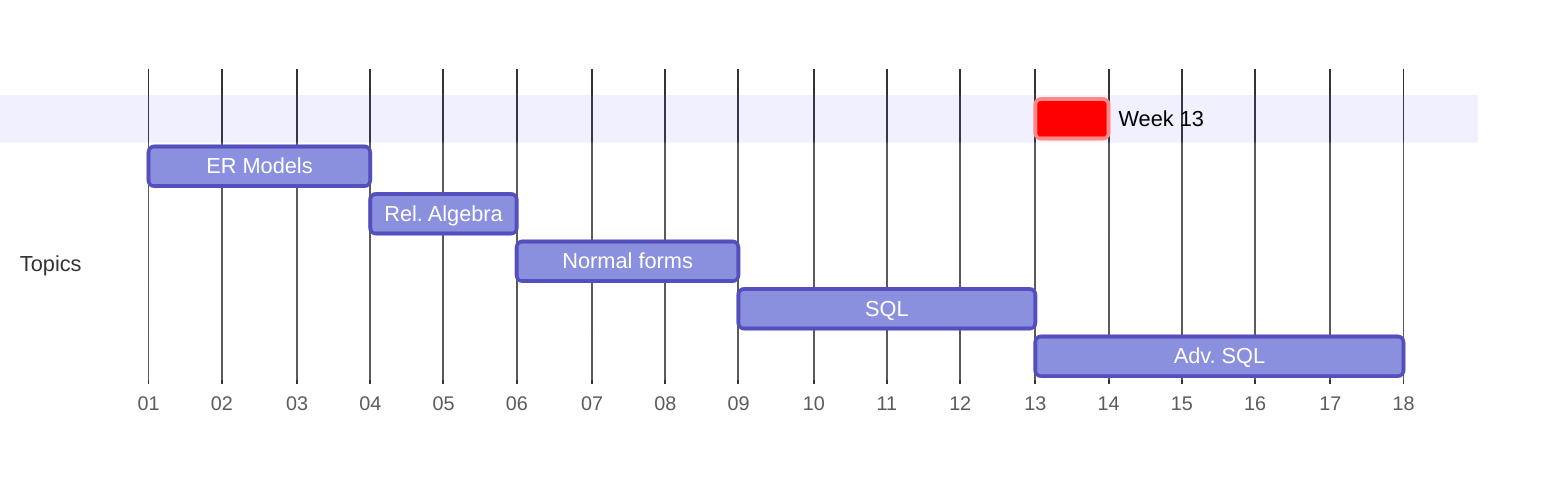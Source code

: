 gantt
    dateFormat  M/DD/YYYY
    axisFormat  %W

    section    
    Week 13 : crit, weekblock, 3/31/2024, 1w

    section Topics
    ER Models : m1, 1/7/2024, 3w
    Rel. Algebra: m4, after m1, 2w
    Normal forms: m5, after m4, 3w
    SQL : m6, after m5, 4w
    Adv. SQL: m7, after m6, 5w